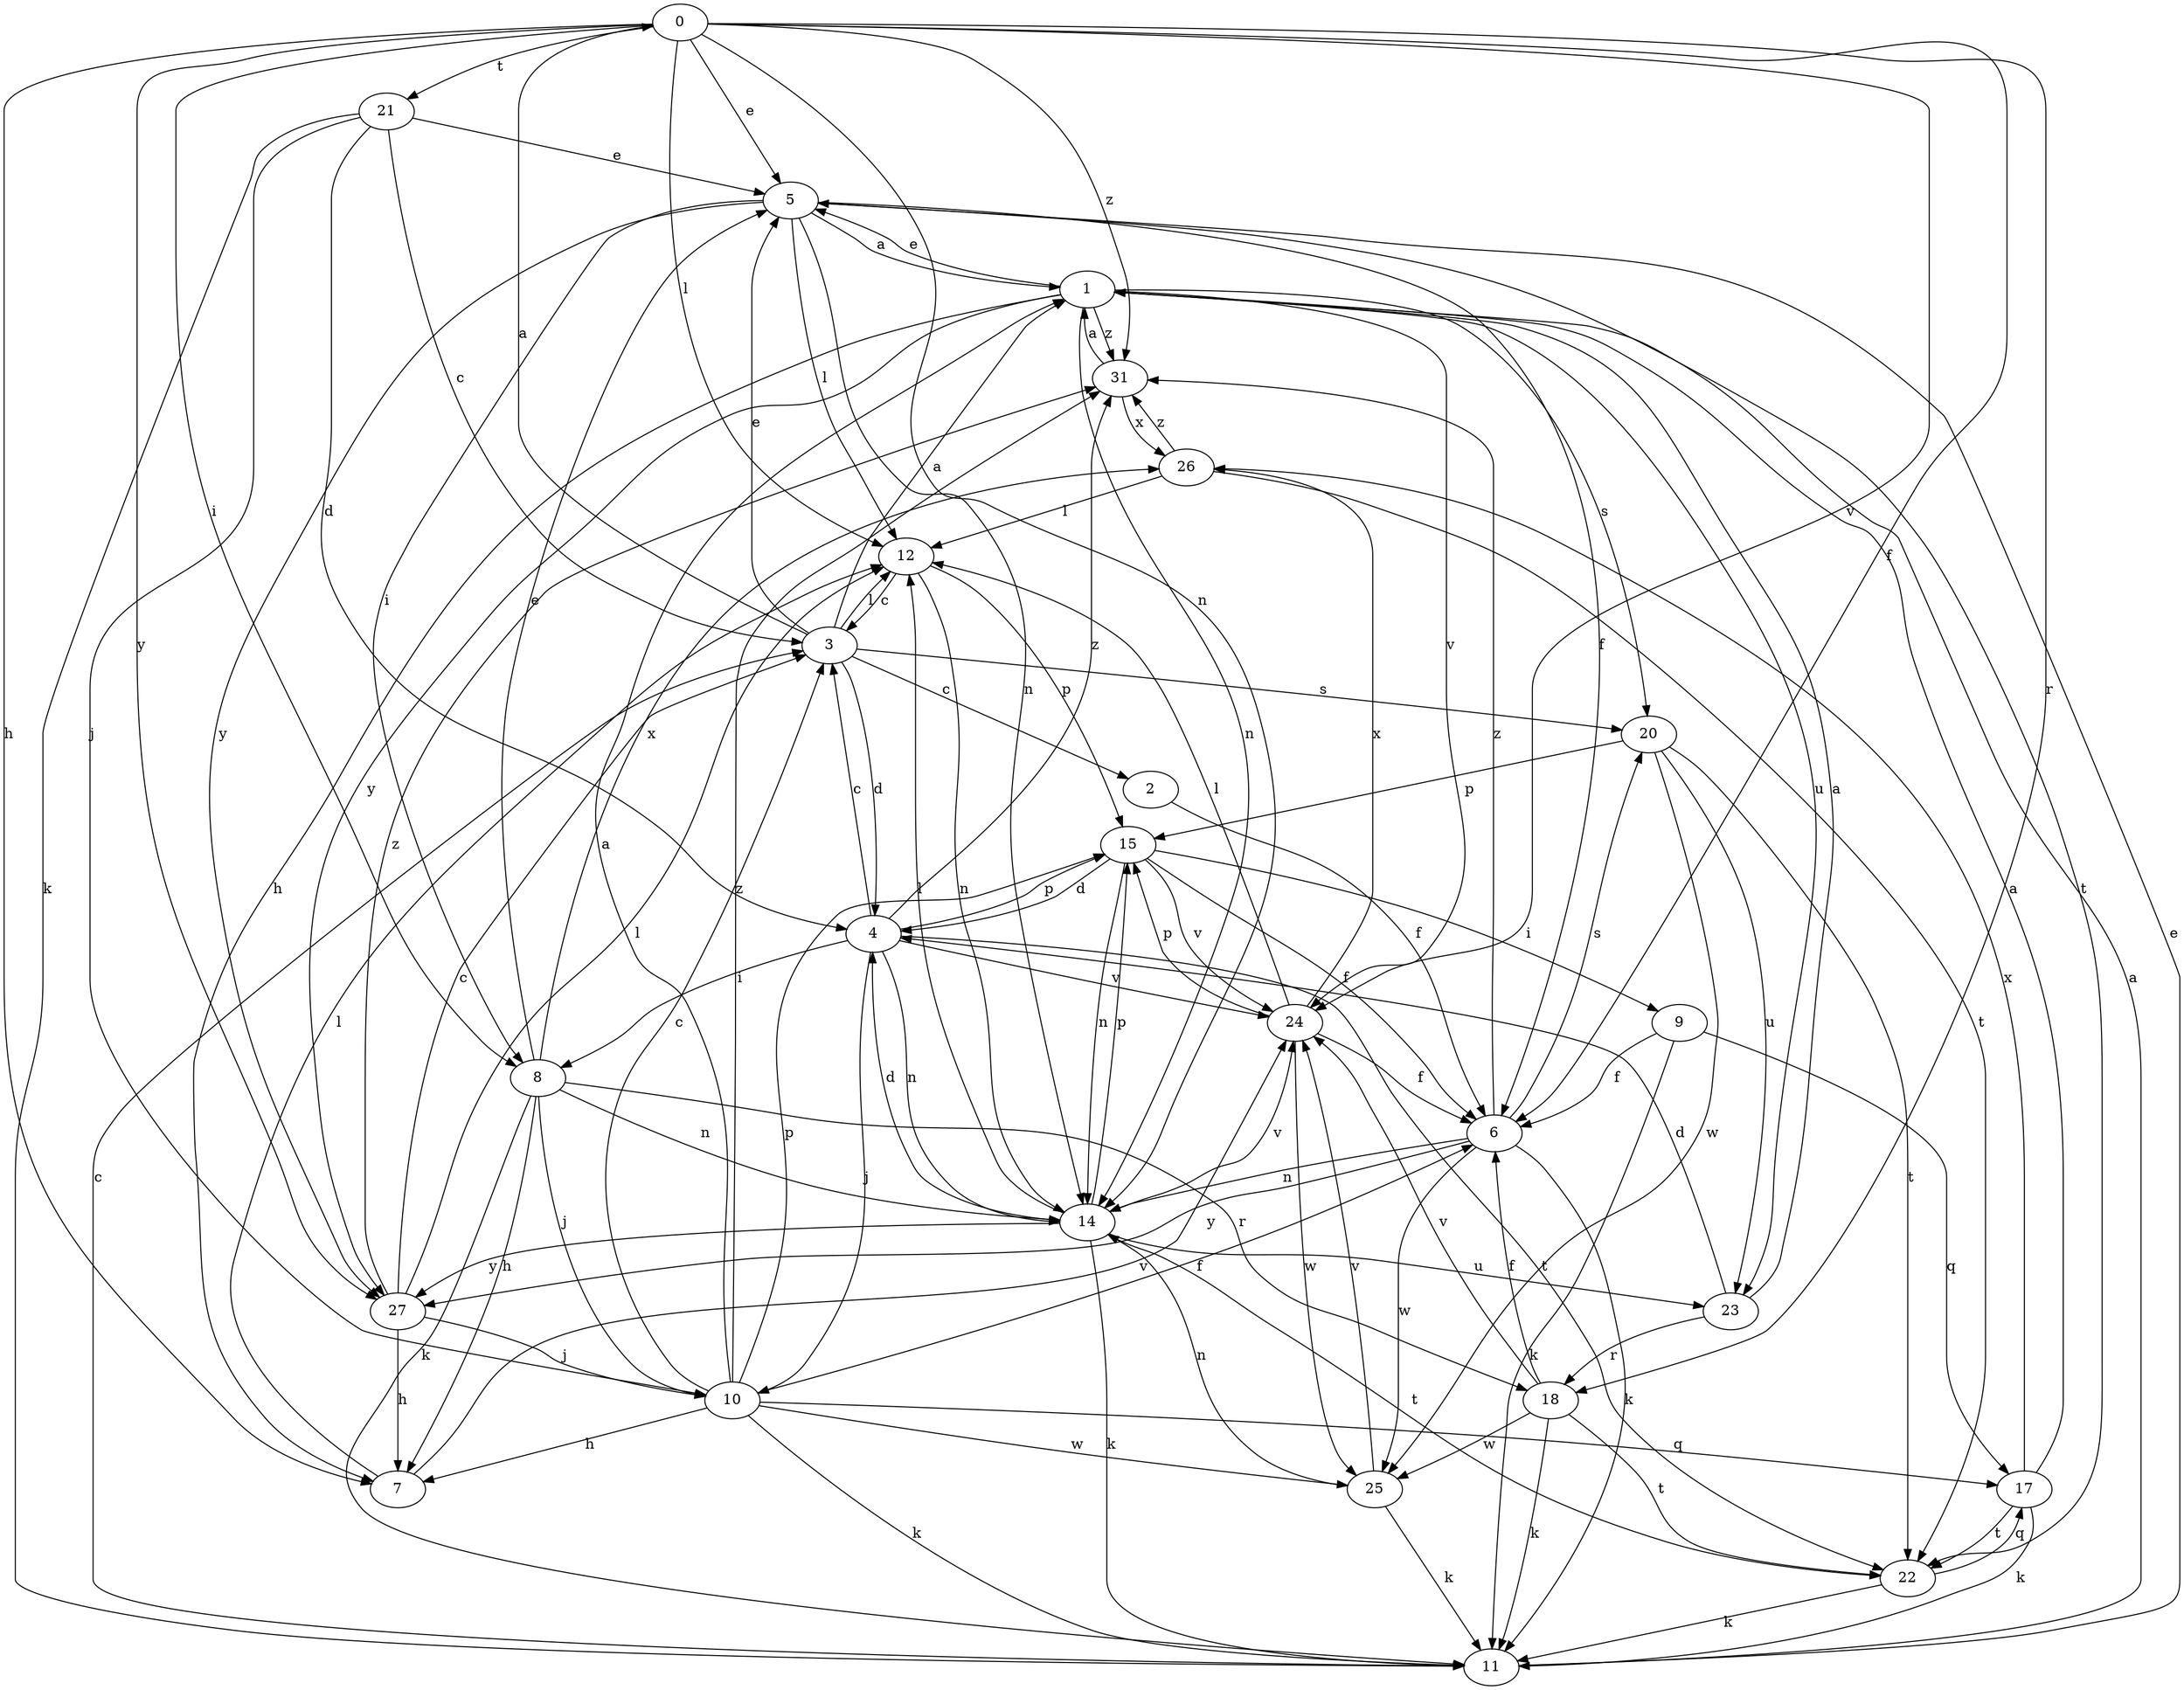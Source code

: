 strict digraph  {
0;
1;
2;
3;
4;
5;
6;
7;
8;
9;
10;
11;
12;
14;
15;
17;
18;
20;
21;
22;
23;
24;
25;
26;
27;
31;
0 -> 5  [label=e];
0 -> 6  [label=f];
0 -> 7  [label=h];
0 -> 8  [label=i];
0 -> 12  [label=l];
0 -> 14  [label=n];
0 -> 18  [label=r];
0 -> 21  [label=t];
0 -> 24  [label=v];
0 -> 27  [label=y];
0 -> 31  [label=z];
1 -> 5  [label=e];
1 -> 7  [label=h];
1 -> 14  [label=n];
1 -> 20  [label=s];
1 -> 23  [label=u];
1 -> 24  [label=v];
1 -> 27  [label=y];
1 -> 31  [label=z];
2 -> 6  [label=f];
3 -> 0  [label=a];
3 -> 1  [label=a];
3 -> 2  [label=c];
3 -> 4  [label=d];
3 -> 5  [label=e];
3 -> 12  [label=l];
3 -> 20  [label=s];
4 -> 3  [label=c];
4 -> 8  [label=i];
4 -> 10  [label=j];
4 -> 14  [label=n];
4 -> 15  [label=p];
4 -> 22  [label=t];
4 -> 24  [label=v];
4 -> 31  [label=z];
5 -> 1  [label=a];
5 -> 6  [label=f];
5 -> 8  [label=i];
5 -> 12  [label=l];
5 -> 14  [label=n];
5 -> 22  [label=t];
5 -> 27  [label=y];
6 -> 11  [label=k];
6 -> 14  [label=n];
6 -> 20  [label=s];
6 -> 25  [label=w];
6 -> 27  [label=y];
6 -> 31  [label=z];
7 -> 12  [label=l];
7 -> 24  [label=v];
8 -> 5  [label=e];
8 -> 7  [label=h];
8 -> 10  [label=j];
8 -> 11  [label=k];
8 -> 14  [label=n];
8 -> 18  [label=r];
8 -> 26  [label=x];
9 -> 6  [label=f];
9 -> 11  [label=k];
9 -> 17  [label=q];
10 -> 1  [label=a];
10 -> 3  [label=c];
10 -> 6  [label=f];
10 -> 7  [label=h];
10 -> 11  [label=k];
10 -> 15  [label=p];
10 -> 17  [label=q];
10 -> 25  [label=w];
10 -> 31  [label=z];
11 -> 1  [label=a];
11 -> 3  [label=c];
11 -> 5  [label=e];
12 -> 3  [label=c];
12 -> 14  [label=n];
12 -> 15  [label=p];
14 -> 4  [label=d];
14 -> 11  [label=k];
14 -> 12  [label=l];
14 -> 15  [label=p];
14 -> 22  [label=t];
14 -> 23  [label=u];
14 -> 24  [label=v];
14 -> 27  [label=y];
15 -> 4  [label=d];
15 -> 6  [label=f];
15 -> 9  [label=i];
15 -> 14  [label=n];
15 -> 24  [label=v];
17 -> 1  [label=a];
17 -> 11  [label=k];
17 -> 22  [label=t];
17 -> 26  [label=x];
18 -> 6  [label=f];
18 -> 11  [label=k];
18 -> 22  [label=t];
18 -> 24  [label=v];
18 -> 25  [label=w];
20 -> 15  [label=p];
20 -> 22  [label=t];
20 -> 23  [label=u];
20 -> 25  [label=w];
21 -> 3  [label=c];
21 -> 4  [label=d];
21 -> 5  [label=e];
21 -> 10  [label=j];
21 -> 11  [label=k];
22 -> 11  [label=k];
22 -> 17  [label=q];
23 -> 1  [label=a];
23 -> 4  [label=d];
23 -> 18  [label=r];
24 -> 6  [label=f];
24 -> 12  [label=l];
24 -> 15  [label=p];
24 -> 25  [label=w];
24 -> 26  [label=x];
25 -> 11  [label=k];
25 -> 14  [label=n];
25 -> 24  [label=v];
26 -> 12  [label=l];
26 -> 22  [label=t];
26 -> 31  [label=z];
27 -> 3  [label=c];
27 -> 7  [label=h];
27 -> 10  [label=j];
27 -> 12  [label=l];
27 -> 31  [label=z];
31 -> 1  [label=a];
31 -> 26  [label=x];
}
